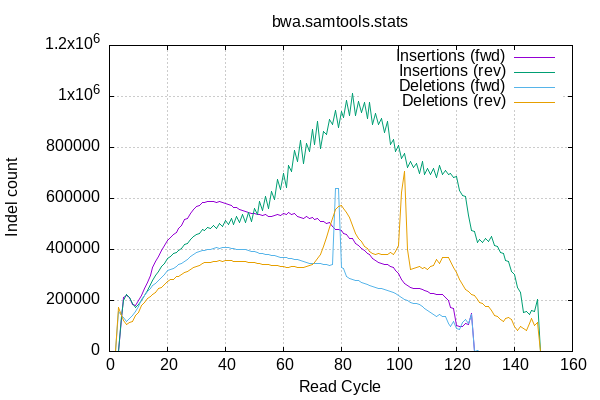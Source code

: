 
        set terminal png size 600,400 truecolor
        set output "bwa.samtools.stats.plot/indel-cycles.png"
        set grid xtics ytics y2tics back lc rgb "#cccccc"
        set style line 1 linetype 1  linecolor rgb "red"
        set style line 2 linetype 2  linecolor rgb "black"
        set style line 3 linetype 3  linecolor rgb "green"
        set style line 4 linetype 4  linecolor rgb "blue"
        set style increment user
        set ylabel "Indel count"
        set xlabel "Read Cycle"
        set title "bwa.samtools.stats" noenhanced
    plot '-' w l ti 'Insertions (fwd)', '' w l ti 'Insertions (rev)', '' w l ti 'Deletions (fwd)', '' w l ti 'Deletions (rev)'
1	10
2	9
3	22
4	128900
5	212312
6	218286
7	210389
8	183879
9	178775
10	199536
11	221243
12	246724
13	269941
14	299402
15	327694
16	351846
17	372361
18	394599
19	414547
20	435801
21	445928
22	458336
23	467184
24	481398
25	494368
26	518143
27	522940
28	541548
29	555420
30	566707
31	574390
32	584586
33	584171
34	588714
35	586522
36	588918
37	585880
38	587152
39	583186
40	581530
41	577034
42	570691
43	564814
44	562891
45	555536
46	554816
47	549339
48	547029
49	542638
50	542037
51	536769
52	537782
53	535274
54	536241
55	529144
56	531171
57	532876
58	537319
59	535265
60	541543
61	538504
62	544103
63	537703
64	540227
65	530384
66	525810
67	523463
68	530637
69	520798
70	526222
71	515755
72	519658
73	508793
74	511350
75	502896
76	505735
77	489261
78	478902
79	476999
80	474306
81	464326
82	458195
83	443991
84	442804
85	422405
86	415643
87	404798
88	395091
89	384892
90	380777
91	366618
92	355500
93	348633
94	347018
95	340913
96	340018
97	332605
98	328713
99	319355
100	305278
101	283087
102	266846
103	258223
104	252266
105	246956
106	246610
107	247104
108	243939
109	241084
110	235036
111	228458
112	227630
113	224162
114	223639
115	222558
116	210940
117	201703
118	174389
119	168157
120	101382
121	98468
122	97233
123	110123
124	105629
125	150752
126	0
127	6
128	0
129	0
130	0
131	0
132	0
133	0
134	0
135	0
136	0
137	0
138	0
139	0
140	0
141	0
142	0
143	0
144	0
145	0
146	0
147	0
148	0
149	0
150	0
end
1	7
2	9
3	8
4	136264
5	201161
6	224861
7	213717
8	187498
9	171854
10	185207
11	200761
12	220726
13	237280
14	260817
15	278808
16	298715
17	312128
18	334103
19	347035
20	364960
21	372550
22	383055
23	389184
24	397630
25	402465
26	420325
27	424101
28	437411
29	449081
30	458628
31	460856
32	477586
33	473155
34	487702
35	483934
36	492399
37	483869
38	502820
39	490986
40	513173
41	498293
42	519630
43	498400
44	527467
45	506045
46	538963
47	507825
48	544622
49	510926
50	562740
51	536053
52	589026
53	553203
54	606217
55	559492
56	626032
57	596644
58	675681
59	634102
60	699892
61	641203
62	728267
63	704372
64	789724
65	743932
66	826393
67	736526
68	816138
69	785743
70	870518
71	811898
72	902220
73	794816
74	863348
75	850926
76	910128
77	891066
78	946618
79	880100
80	942070
81	917994
82	986237
83	923897
84	1011260
85	925844
86	981002
87	935584
88	974599
89	915130
90	976725
91	890728
92	934417
93	892002
94	913308
95	858874
96	900068
97	813578
98	830852
99	785894
100	807945
101	755729
102	777183
103	722687
104	745955
105	719790
106	735780
107	696666
108	745363
109	692667
110	717325
111	694936
112	716399
113	683063
114	729359
115	694213
116	708271
117	695276
118	698591
119	682184
120	685817
121	632630
122	610589
123	606860
124	535233
125	474999
126	471943
127	428338
128	439150
129	427159
130	442548
131	431663
132	452722
133	417055
134	411361
135	388153
136	382934
137	355252
138	354090
139	312659
140	303497
141	250685
142	230950
143	154407
144	158344
145	146141
146	161398
147	158374
148	203006
149	0
150	1
end
1	23
2	35
3	158140
4	142433
5	132033
6	118472
7	130342
8	139994
9	158465
10	176448
11	203038
12	219170
13	233617
14	248373
15	258843
16	267587
17	278107
18	291208
19	300005
20	317491
21	321387
22	326749
23	335144
24	341077
25	346618
26	352656
27	362740
28	371642
29	381376
30	386655
31	391209
32	395301
33	397862
34	398987
35	400666
36	405202
37	406862
38	405524
39	408467
40	409360
41	409377
42	404414
43	403485
44	401157
45	401899
46	400432
47	399456
48	395820
49	393879
50	390804
51	388267
52	385886
53	384847
54	380296
55	380492
56	377476
57	374877
58	370764
59	368876
60	368519
61	367629
62	366662
63	364219
64	360793
65	360262
66	356452
67	353170
68	347727
69	345768
70	344926
71	345324
72	345468
73	344877
74	342147
75	339465
76	339129
77	339311
78	639068
79	638624
80	329661
81	324193
82	294030
83	288009
84	280862
85	279758
86	276490
87	272412
88	267962
89	263622
90	259703
91	253613
92	252548
93	248815
94	245863
95	243112
96	238817
97	235988
98	230986
99	226264
100	219375
101	212352
102	205329
103	199296
104	193754
105	188783
106	186880
107	183042
108	175806
109	167134
110	160168
111	152484
112	144312
113	138995
114	143533
115	138471
116	136407
117	110824
118	96419
119	116786
120	88470
121	87838
122	115389
123	123918
124	110225
125	143250
126	8
127	3172
128	0
129	0
130	0
131	0
132	0
133	0
134	0
135	0
136	0
137	0
138	0
139	0
140	0
141	0
142	0
143	0
144	0
145	0
146	0
147	0
148	0
149	0
150	0
end
1	11
2	19
3	172825
4	141299
5	122075
6	104062
7	112680
8	118598
9	141016
10	153157
11	179156
12	193719
13	207421
14	215587
15	224195
16	229816
17	245103
18	250972
19	262844
20	272608
21	281457
22	284211
23	292540
24	294968
25	301550
26	308604
27	315236
28	321070
29	328956
30	333700
31	336627
32	343439
33	347062
34	348860
35	349498
36	352987
37	351344
38	355242
39	354662
40	358528
41	356108
42	358077
43	354297
44	353696
45	352366
46	351021
47	351363
48	350604
49	350061
50	348151
51	344889
52	343697
53	341675
54	342094
55	339348
56	338254
57	336835
58	337141
59	334591
60	333687
61	330787
62	330699
63	332043
64	331388
65	330299
66	329438
67	330346
68	332097
69	336210
70	341063
71	348165
72	363233
73	381859
74	410938
75	447549
76	486882
77	522339
78	555241
79	569958
80	572967
81	560626
82	546134
83	525360
84	495422
85	462935
86	444522
87	431364
88	410314
89	402056
90	393444
91	386274
92	380914
93	383799
94	378892
95	379055
96	379527
97	387912
98	379527
99	392762
100	415233
101	625433
102	706943
103	398941
104	320814
105	326702
106	327732
107	334453
108	324177
109	329409
110	322605
111	333517
112	338898
113	359517
114	343775
115	369577
116	369598
117	369214
118	351771
119	330990
120	310307
121	283581
122	262637
123	244018
124	234343
125	222448
126	218120
127	203996
128	193864
129	189555
130	177397
131	177002
132	158919
133	142148
134	137158
135	124293
136	116460
137	130781
138	133337
139	124208
140	98621
141	83008
142	99430
143	88887
144	81385
145	108393
146	130430
147	101860
148	112642
149	44
150	974
end
